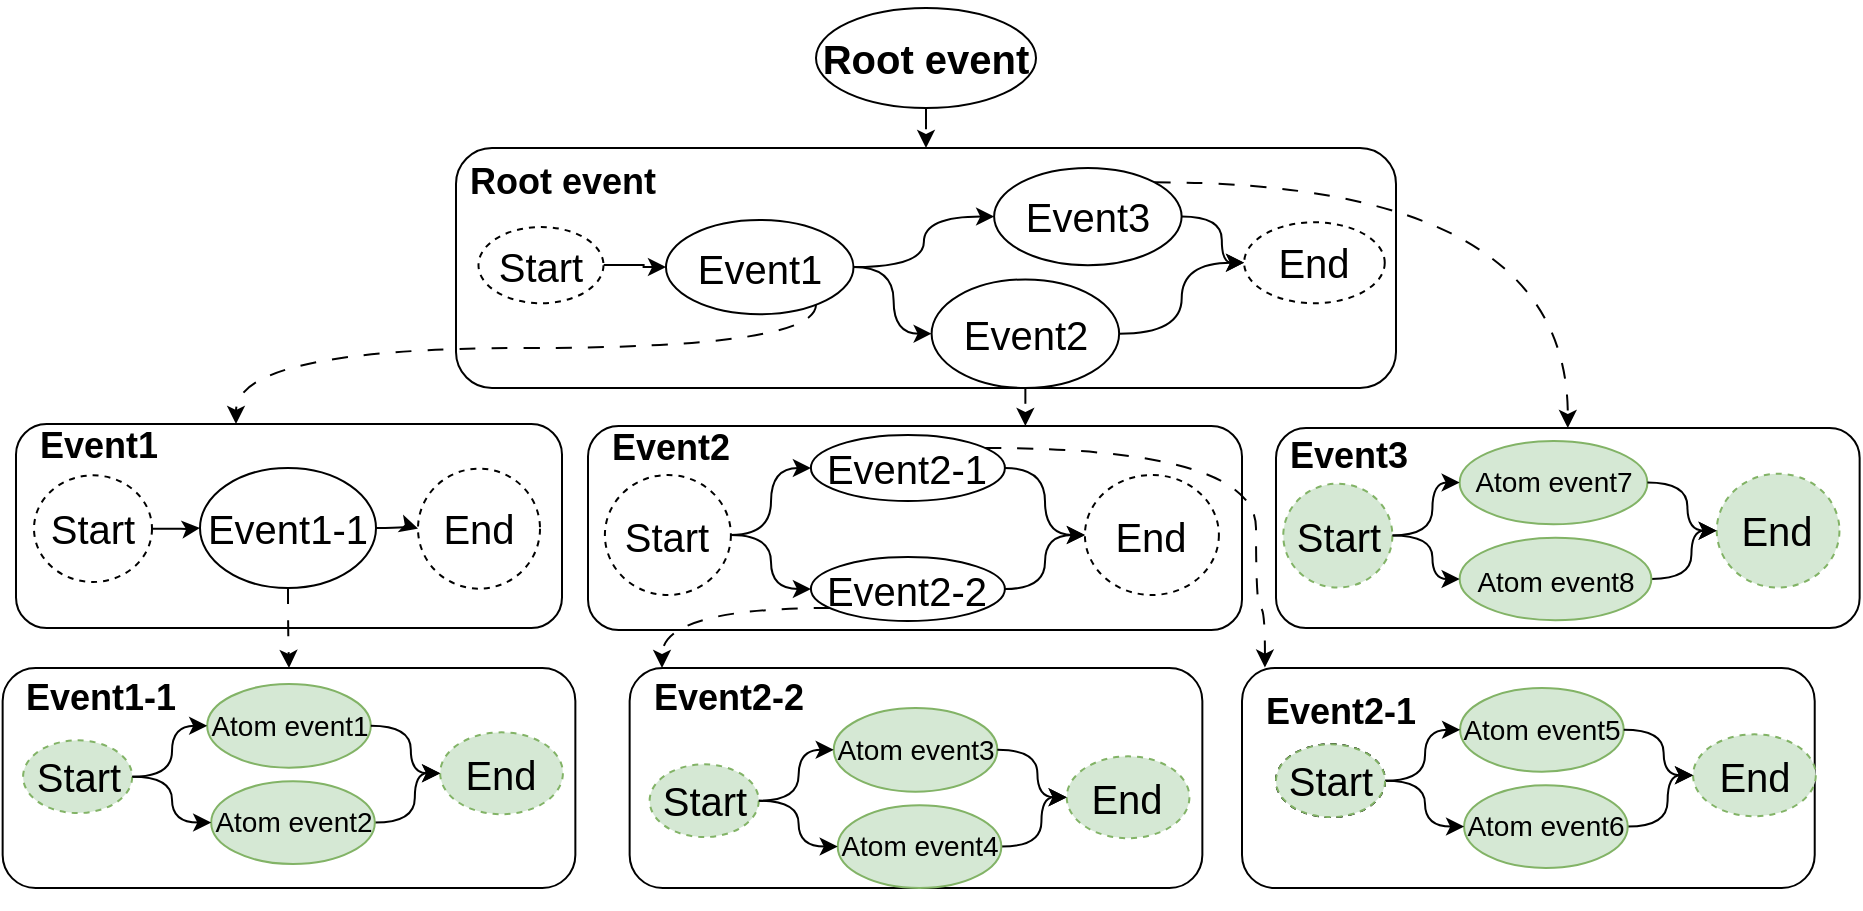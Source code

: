 <mxfile version="21.7.5" type="github">
  <diagram name="第 1 页" id="kducE6gqBiEI2L0WaiRr">
    <mxGraphModel dx="2867" dy="665" grid="1" gridSize="10" guides="1" tooltips="1" connect="1" arrows="1" fold="1" page="1" pageScale="1" pageWidth="827" pageHeight="1169" math="0" shadow="0">
      <root>
        <mxCell id="0" />
        <mxCell id="1" parent="0" />
        <mxCell id="SI7507P59rwNNI1zx-k7-13" value="&lt;h2 style=&quot;border-color: var(--border-color); text-align: center;&quot;&gt;&amp;nbsp; Event1&lt;/h2&gt;&lt;h2 style=&quot;border-color: var(--border-color);&quot;&gt;&lt;div style=&quot;border-color: var(--border-color);&quot;&gt;&lt;br&gt;&lt;/div&gt;&lt;div style=&quot;border-color: var(--border-color);&quot;&gt;&lt;br style=&quot;border-color: var(--border-color);&quot;&gt;&lt;/div&gt;&lt;div style=&quot;border-color: var(--border-color);&quot;&gt;&lt;br&gt;&lt;/div&gt;&lt;/h2&gt;" style="rounded=1;whiteSpace=wrap;html=1;align=left;strokeColor=default;" parent="1" vertex="1">
          <mxGeometry x="-1440" y="288" width="273" height="102" as="geometry" />
        </mxCell>
        <mxCell id="SI7507P59rwNNI1zx-k7-38" value="&lt;h2 style=&quot;border-color: var(--border-color); text-align: center;&quot;&gt;&amp;nbsp; Event2&lt;/h2&gt;&lt;h2 style=&quot;border-color: var(--border-color);&quot;&gt;&lt;div style=&quot;border-color: var(--border-color);&quot;&gt;&lt;br style=&quot;border-color: var(--border-color);&quot;&gt;&lt;/div&gt;&lt;div style=&quot;border-color: var(--border-color);&quot;&gt;&lt;br style=&quot;border-color: var(--border-color);&quot;&gt;&lt;/div&gt;&lt;div style=&quot;border-color: var(--border-color);&quot;&gt;&lt;br&gt;&lt;/div&gt;&lt;/h2&gt;" style="rounded=1;whiteSpace=wrap;html=1;align=left;strokeColor=default;" parent="1" vertex="1">
          <mxGeometry x="-1154" y="289" width="327" height="102" as="geometry" />
        </mxCell>
        <mxCell id="SI7507P59rwNNI1zx-k7-60" value="&lt;h2 style=&quot;border-color: var(--border-color); text-align: center;&quot;&gt;&amp;nbsp; Event1-1&lt;/h2&gt;&lt;h2 style=&quot;border-color: var(--border-color); text-align: center;&quot;&gt;&lt;div style=&quot;border-color: var(--border-color);&quot;&gt;&lt;br&gt;&lt;/div&gt;&lt;div style=&quot;border-color: var(--border-color);&quot;&gt;&lt;br&gt;&lt;/div&gt;&lt;div style=&quot;border-color: var(--border-color);&quot;&gt;&lt;br&gt;&lt;/div&gt;&lt;/h2&gt;" style="rounded=1;whiteSpace=wrap;html=1;align=left;" parent="1" vertex="1">
          <mxGeometry x="-1446.68" y="410" width="286.36" height="110" as="geometry" />
        </mxCell>
        <mxCell id="SI7507P59rwNNI1zx-k7-90" value="&lt;h2 style=&quot;border-color: var(--border-color); text-align: center;&quot;&gt;&amp;nbsp; Event2-2&lt;/h2&gt;&lt;h2 style=&quot;border-color: var(--border-color); text-align: center;&quot;&gt;&lt;div style=&quot;border-color: var(--border-color);&quot;&gt;&lt;br&gt;&lt;/div&gt;&lt;div style=&quot;border-color: var(--border-color);&quot;&gt;&lt;br&gt;&lt;/div&gt;&lt;div style=&quot;border-color: var(--border-color);&quot;&gt;&lt;br&gt;&lt;/div&gt;&lt;/h2&gt;" style="rounded=1;whiteSpace=wrap;html=1;align=left;strokeColor=default;" parent="1" vertex="1">
          <mxGeometry x="-1133.18" y="410" width="286.36" height="110" as="geometry" />
        </mxCell>
        <mxCell id="SI7507P59rwNNI1zx-k7-100" value="&lt;h2 style=&quot;border-color: var(--border-color); text-align: center;&quot;&gt;&amp;nbsp; Event2-1&lt;/h2&gt;&lt;div&gt;&lt;br&gt;&lt;/div&gt;&lt;h2 style=&quot;border-color: var(--border-color);&quot;&gt;&lt;div style=&quot;border-color: var(--border-color);&quot;&gt;&lt;br&gt;&lt;/div&gt;&lt;/h2&gt;" style="rounded=1;whiteSpace=wrap;html=1;align=left;strokeColor=default;" parent="1" vertex="1">
          <mxGeometry x="-827" y="410" width="286.36" height="110" as="geometry" />
        </mxCell>
        <mxCell id="SI7507P59rwNNI1zx-k7-24" value="" style="edgeStyle=orthogonalEdgeStyle;rounded=0;orthogonalLoop=1;jettySize=auto;html=1;curved=1;dashed=1;dashPattern=8 8;" parent="1" source="SI7507P59rwNNI1zx-k7-1" target="SI7507P59rwNNI1zx-k7-3" edge="1">
          <mxGeometry relative="1" as="geometry">
            <mxPoint x="-1000" y="65" as="targetPoint" />
          </mxGeometry>
        </mxCell>
        <mxCell id="SI7507P59rwNNI1zx-k7-1" value="&lt;h2 style=&quot;font-size: 20px;&quot;&gt;Root event&lt;/h2&gt;" style="ellipse;whiteSpace=wrap;html=1;fontSize=20;" parent="1" vertex="1">
          <mxGeometry x="-1040" y="80" width="110" height="50" as="geometry" />
        </mxCell>
        <mxCell id="SI7507P59rwNNI1zx-k7-37" value="" style="edgeStyle=orthogonalEdgeStyle;rounded=0;orthogonalLoop=1;jettySize=auto;html=1;curved=1;" parent="1" source="SI7507P59rwNNI1zx-k7-15" target="SI7507P59rwNNI1zx-k7-35" edge="1">
          <mxGeometry relative="1" as="geometry" />
        </mxCell>
        <mxCell id="SI7507P59rwNNI1zx-k7-151" value="" style="edgeStyle=orthogonalEdgeStyle;rounded=0;orthogonalLoop=1;jettySize=auto;html=1;curved=1;dashed=1;dashPattern=8 8;" parent="1" source="SI7507P59rwNNI1zx-k7-15" target="SI7507P59rwNNI1zx-k7-60" edge="1">
          <mxGeometry relative="1" as="geometry" />
        </mxCell>
        <mxCell id="SI7507P59rwNNI1zx-k7-25" value="" style="edgeStyle=orthogonalEdgeStyle;rounded=0;orthogonalLoop=1;jettySize=auto;html=1;curved=1;dashed=1;dashPattern=8 8;" parent="1" source="SI7507P59rwNNI1zx-k7-2" target="SI7507P59rwNNI1zx-k7-13" edge="1">
          <mxGeometry relative="1" as="geometry">
            <Array as="points">
              <mxPoint x="-1040" y="250" />
              <mxPoint x="-1330" y="250" />
            </Array>
          </mxGeometry>
        </mxCell>
        <mxCell id="SI7507P59rwNNI1zx-k7-15" value="&lt;h2 style=&quot;border-color: var(--border-color); font-size: 20px;&quot;&gt;&lt;span style=&quot;font-weight: normal; font-size: 20px;&quot;&gt;Event1-1&lt;/span&gt;&lt;/h2&gt;" style="ellipse;whiteSpace=wrap;html=1;fontSize=20;" parent="1" vertex="1">
          <mxGeometry x="-1348" y="310" width="88" height="60" as="geometry" />
        </mxCell>
        <mxCell id="SI7507P59rwNNI1zx-k7-36" value="" style="edgeStyle=orthogonalEdgeStyle;rounded=0;orthogonalLoop=1;jettySize=auto;html=1;curved=1;" parent="1" source="SI7507P59rwNNI1zx-k7-34" target="SI7507P59rwNNI1zx-k7-15" edge="1">
          <mxGeometry relative="1" as="geometry" />
        </mxCell>
        <mxCell id="SI7507P59rwNNI1zx-k7-34" value="Start" style="ellipse;whiteSpace=wrap;html=1;dashed=1;fontSize=20;" parent="1" vertex="1">
          <mxGeometry x="-1431" y="313.67" width="59" height="53.33" as="geometry" />
        </mxCell>
        <mxCell id="SI7507P59rwNNI1zx-k7-35" value="End" style="ellipse;whiteSpace=wrap;html=1;dashed=1;fontSize=20;" parent="1" vertex="1">
          <mxGeometry x="-1239" y="310.33" width="61" height="60" as="geometry" />
        </mxCell>
        <mxCell id="SI7507P59rwNNI1zx-k7-39" value="" style="edgeStyle=orthogonalEdgeStyle;rounded=0;orthogonalLoop=1;jettySize=auto;html=1;curved=1;" parent="1" source="SI7507P59rwNNI1zx-k7-40" target="SI7507P59rwNNI1zx-k7-43" edge="1">
          <mxGeometry relative="1" as="geometry" />
        </mxCell>
        <mxCell id="SI7507P59rwNNI1zx-k7-152" value="" style="edgeStyle=orthogonalEdgeStyle;rounded=0;orthogonalLoop=1;jettySize=auto;html=1;curved=1;dashed=1;dashPattern=8 8;" parent="1" source="SI7507P59rwNNI1zx-k7-46" target="SI7507P59rwNNI1zx-k7-90" edge="1">
          <mxGeometry relative="1" as="geometry">
            <Array as="points">
              <mxPoint x="-1117" y="380" />
            </Array>
          </mxGeometry>
        </mxCell>
        <mxCell id="SI7507P59rwNNI1zx-k7-40" value="&lt;h2 style=&quot;border-color: var(--border-color); font-size: 20px;&quot;&gt;&lt;span style=&quot;font-weight: normal; font-size: 20px;&quot;&gt;Event2-1&lt;/span&gt;&lt;/h2&gt;" style="ellipse;whiteSpace=wrap;html=1;fontStyle=1;fontSize=20;" parent="1" vertex="1">
          <mxGeometry x="-1042.55" y="293.5" width="97" height="33" as="geometry" />
        </mxCell>
        <mxCell id="SI7507P59rwNNI1zx-k7-41" value="" style="edgeStyle=orthogonalEdgeStyle;rounded=0;orthogonalLoop=1;jettySize=auto;html=1;curved=1;" parent="1" source="SI7507P59rwNNI1zx-k7-42" target="SI7507P59rwNNI1zx-k7-40" edge="1">
          <mxGeometry relative="1" as="geometry" />
        </mxCell>
        <mxCell id="SI7507P59rwNNI1zx-k7-47" value="" style="edgeStyle=orthogonalEdgeStyle;rounded=0;orthogonalLoop=1;jettySize=auto;html=1;curved=1;" parent="1" source="SI7507P59rwNNI1zx-k7-42" target="SI7507P59rwNNI1zx-k7-46" edge="1">
          <mxGeometry relative="1" as="geometry" />
        </mxCell>
        <mxCell id="SI7507P59rwNNI1zx-k7-42" value="Start" style="ellipse;whiteSpace=wrap;html=1;dashed=1;fontSize=20;" parent="1" vertex="1">
          <mxGeometry x="-1145.55" y="313.5" width="63" height="60" as="geometry" />
        </mxCell>
        <mxCell id="SI7507P59rwNNI1zx-k7-43" value="End" style="ellipse;whiteSpace=wrap;html=1;dashed=1;fontSize=20;" parent="1" vertex="1">
          <mxGeometry x="-905.55" y="313.5" width="67" height="60" as="geometry" />
        </mxCell>
        <mxCell id="SI7507P59rwNNI1zx-k7-45" value="" style="edgeStyle=orthogonalEdgeStyle;rounded=0;orthogonalLoop=1;jettySize=auto;html=1;curved=1;dashed=1;dashPattern=8 8;" parent="1" source="SI7507P59rwNNI1zx-k7-5" target="SI7507P59rwNNI1zx-k7-38" edge="1">
          <mxGeometry relative="1" as="geometry">
            <mxPoint x="-1080" y="230" as="sourcePoint" />
            <mxPoint x="-1320" y="330" as="targetPoint" />
            <Array as="points">
              <mxPoint x="-960" y="270" />
              <mxPoint x="-960" y="270" />
            </Array>
          </mxGeometry>
        </mxCell>
        <mxCell id="SI7507P59rwNNI1zx-k7-48" value="" style="edgeStyle=orthogonalEdgeStyle;rounded=0;orthogonalLoop=1;jettySize=auto;html=1;curved=1;" parent="1" source="SI7507P59rwNNI1zx-k7-46" target="SI7507P59rwNNI1zx-k7-43" edge="1">
          <mxGeometry relative="1" as="geometry" />
        </mxCell>
        <mxCell id="SI7507P59rwNNI1zx-k7-153" value="" style="edgeStyle=orthogonalEdgeStyle;rounded=0;orthogonalLoop=1;jettySize=auto;html=1;curved=1;dashed=1;dashPattern=8 8;entryX=0.04;entryY=-0.002;entryDx=0;entryDy=0;entryPerimeter=0;" parent="1" source="SI7507P59rwNNI1zx-k7-40" target="SI7507P59rwNNI1zx-k7-100" edge="1">
          <mxGeometry relative="1" as="geometry">
            <Array as="points">
              <mxPoint x="-820" y="300" />
              <mxPoint x="-820" y="380" />
              <mxPoint x="-815" y="380" />
            </Array>
          </mxGeometry>
        </mxCell>
        <mxCell id="SI7507P59rwNNI1zx-k7-46" value="&lt;h2 style=&quot;border-color: var(--border-color); font-size: 20px;&quot;&gt;&lt;span style=&quot;font-weight: normal; font-size: 20px;&quot;&gt;Event2-2&lt;/span&gt;&lt;/h2&gt;" style="ellipse;whiteSpace=wrap;html=1;fontStyle=1;fontSize=20;" parent="1" vertex="1">
          <mxGeometry x="-1042.55" y="354.5" width="97" height="32" as="geometry" />
        </mxCell>
        <mxCell id="SI7507P59rwNNI1zx-k7-58" value="" style="edgeStyle=orthogonalEdgeStyle;rounded=0;orthogonalLoop=1;jettySize=auto;html=1;curved=1;entryX=0.5;entryY=0;entryDx=0;entryDy=0;exitX=1;exitY=0;exitDx=0;exitDy=0;dashed=1;dashPattern=8 8;" parent="1" source="SI7507P59rwNNI1zx-k7-4" target="SI7507P59rwNNI1zx-k7-49" edge="1">
          <mxGeometry relative="1" as="geometry">
            <mxPoint x="-810" y="150" as="sourcePoint" />
            <mxPoint x="-770" y="187" as="targetPoint" />
          </mxGeometry>
        </mxCell>
        <mxCell id="SI7507P59rwNNI1zx-k7-3" value="&lt;h2&gt;&lt;/h2&gt;&lt;h2 style=&quot;border-color: var(--border-color); text-align: center;&quot;&gt;&amp;nbsp;Root event&lt;/h2&gt;&lt;div&gt;&lt;br&gt;&lt;/div&gt;&lt;div&gt;&lt;br&gt;&lt;/div&gt;&lt;div&gt;&lt;br&gt;&lt;/div&gt;&lt;div&gt;&lt;br&gt;&lt;/div&gt;&lt;div&gt;&lt;br&gt;&lt;/div&gt;&lt;div&gt;&lt;br&gt;&lt;/div&gt;" style="rounded=1;whiteSpace=wrap;html=1;align=left;fillColor=none;" parent="1" vertex="1">
          <mxGeometry x="-1220" y="150" width="470" height="120" as="geometry" />
        </mxCell>
        <mxCell id="SI7507P59rwNNI1zx-k7-113" value="" style="group;strokeColor=none;" parent="1" vertex="1" connectable="0">
          <mxGeometry x="-1436.453" y="418" width="269.906" height="90" as="geometry" />
        </mxCell>
        <mxCell id="SI7507P59rwNNI1zx-k7-62" value="&lt;h2 style=&quot;border-color: var(--border-color); font-size: 14px;&quot;&gt;&lt;span style=&quot;font-weight: normal;&quot;&gt;Atom event1&lt;/span&gt;&lt;/h2&gt;" style="ellipse;whiteSpace=wrap;html=1;fillColor=#d5e8d4;strokeColor=#82b366;fontStyle=1" parent="SI7507P59rwNNI1zx-k7-113" vertex="1">
          <mxGeometry x="92.043" width="81.82" height="41.82" as="geometry" />
        </mxCell>
        <mxCell id="SI7507P59rwNNI1zx-k7-63" value="" style="edgeStyle=orthogonalEdgeStyle;rounded=0;orthogonalLoop=1;jettySize=auto;html=1;curved=1;" parent="SI7507P59rwNNI1zx-k7-113" source="SI7507P59rwNNI1zx-k7-64" target="SI7507P59rwNNI1zx-k7-62" edge="1">
          <mxGeometry relative="1" as="geometry" />
        </mxCell>
        <mxCell id="SI7507P59rwNNI1zx-k7-64" value="Start" style="ellipse;whiteSpace=wrap;html=1;dashed=1;fillColor=#d5e8d4;strokeColor=#82b366;fontSize=20;" parent="SI7507P59rwNNI1zx-k7-113" vertex="1">
          <mxGeometry y="28.182" width="54.545" height="36.361" as="geometry" />
        </mxCell>
        <mxCell id="SI7507P59rwNNI1zx-k7-65" value="End" style="ellipse;whiteSpace=wrap;html=1;dashed=1;fillColor=#d5e8d4;strokeColor=#82b366;fontSize=20;" parent="SI7507P59rwNNI1zx-k7-113" vertex="1">
          <mxGeometry x="208.543" y="24.182" width="61.363" height="40.909" as="geometry" />
        </mxCell>
        <mxCell id="SI7507P59rwNNI1zx-k7-61" value="" style="edgeStyle=orthogonalEdgeStyle;rounded=0;orthogonalLoop=1;jettySize=auto;html=1;curved=1;" parent="SI7507P59rwNNI1zx-k7-113" source="SI7507P59rwNNI1zx-k7-62" target="SI7507P59rwNNI1zx-k7-65" edge="1">
          <mxGeometry relative="1" as="geometry" />
        </mxCell>
        <mxCell id="SI7507P59rwNNI1zx-k7-68" value="" style="edgeStyle=orthogonalEdgeStyle;rounded=0;orthogonalLoop=1;jettySize=auto;html=1;curved=1;" parent="SI7507P59rwNNI1zx-k7-113" source="SI7507P59rwNNI1zx-k7-66" target="SI7507P59rwNNI1zx-k7-65" edge="1">
          <mxGeometry relative="1" as="geometry" />
        </mxCell>
        <mxCell id="SI7507P59rwNNI1zx-k7-66" value="&lt;h2 style=&quot;border-color: var(--border-color); font-size: 14px;&quot;&gt;&lt;span style=&quot;font-weight: normal;&quot;&gt;Atom event2&lt;/span&gt;&lt;/h2&gt;" style="ellipse;whiteSpace=wrap;html=1;fillColor=#d5e8d4;strokeColor=#82b366;fontStyle=1" parent="SI7507P59rwNNI1zx-k7-113" vertex="1">
          <mxGeometry x="94.043" y="48.64" width="81.82" height="41.36" as="geometry" />
        </mxCell>
        <mxCell id="SI7507P59rwNNI1zx-k7-67" value="" style="edgeStyle=orthogonalEdgeStyle;rounded=0;orthogonalLoop=1;jettySize=auto;html=1;curved=1;" parent="SI7507P59rwNNI1zx-k7-113" source="SI7507P59rwNNI1zx-k7-64" target="SI7507P59rwNNI1zx-k7-66" edge="1">
          <mxGeometry relative="1" as="geometry" />
        </mxCell>
        <mxCell id="SI7507P59rwNNI1zx-k7-122" value="" style="group" parent="1" vertex="1" connectable="0">
          <mxGeometry x="-1123.183" y="430" width="269.906" height="90" as="geometry" />
        </mxCell>
        <mxCell id="SI7507P59rwNNI1zx-k7-123" value="&lt;h2 style=&quot;border-color: var(--border-color); font-size: 14px;&quot;&gt;&lt;span style=&quot;font-weight: normal;&quot;&gt;Atom event3&lt;/span&gt;&lt;/h2&gt;" style="ellipse;whiteSpace=wrap;html=1;fillColor=#d5e8d4;strokeColor=#82b366;" parent="SI7507P59rwNNI1zx-k7-122" vertex="1">
          <mxGeometry x="92.043" width="81.82" height="41.82" as="geometry" />
        </mxCell>
        <mxCell id="SI7507P59rwNNI1zx-k7-124" value="" style="edgeStyle=orthogonalEdgeStyle;rounded=0;orthogonalLoop=1;jettySize=auto;html=1;curved=1;" parent="SI7507P59rwNNI1zx-k7-122" source="SI7507P59rwNNI1zx-k7-125" target="SI7507P59rwNNI1zx-k7-123" edge="1">
          <mxGeometry relative="1" as="geometry" />
        </mxCell>
        <mxCell id="SI7507P59rwNNI1zx-k7-125" value="Start" style="ellipse;whiteSpace=wrap;html=1;dashed=1;fillColor=#d5e8d4;strokeColor=#82b366;fontSize=20;" parent="SI7507P59rwNNI1zx-k7-122" vertex="1">
          <mxGeometry y="28.182" width="54.545" height="36.361" as="geometry" />
        </mxCell>
        <mxCell id="SI7507P59rwNNI1zx-k7-126" value="End" style="ellipse;whiteSpace=wrap;html=1;dashed=1;fillColor=#d5e8d4;strokeColor=#82b366;fontSize=20;" parent="SI7507P59rwNNI1zx-k7-122" vertex="1">
          <mxGeometry x="208.543" y="24.182" width="61.363" height="40.909" as="geometry" />
        </mxCell>
        <mxCell id="SI7507P59rwNNI1zx-k7-127" value="" style="edgeStyle=orthogonalEdgeStyle;rounded=0;orthogonalLoop=1;jettySize=auto;html=1;curved=1;" parent="SI7507P59rwNNI1zx-k7-122" source="SI7507P59rwNNI1zx-k7-123" target="SI7507P59rwNNI1zx-k7-126" edge="1">
          <mxGeometry relative="1" as="geometry" />
        </mxCell>
        <mxCell id="SI7507P59rwNNI1zx-k7-128" value="" style="edgeStyle=orthogonalEdgeStyle;rounded=0;orthogonalLoop=1;jettySize=auto;html=1;curved=1;" parent="SI7507P59rwNNI1zx-k7-122" source="SI7507P59rwNNI1zx-k7-129" target="SI7507P59rwNNI1zx-k7-126" edge="1">
          <mxGeometry relative="1" as="geometry" />
        </mxCell>
        <mxCell id="SI7507P59rwNNI1zx-k7-129" value="&lt;h2 style=&quot;border-color: var(--border-color); font-size: 14px;&quot;&gt;&lt;span style=&quot;font-weight: normal;&quot;&gt;Atom event4&lt;/span&gt;&lt;/h2&gt;" style="ellipse;whiteSpace=wrap;html=1;fillColor=#d5e8d4;strokeColor=#82b366;" parent="SI7507P59rwNNI1zx-k7-122" vertex="1">
          <mxGeometry x="94.043" y="48.64" width="81.82" height="41.36" as="geometry" />
        </mxCell>
        <mxCell id="SI7507P59rwNNI1zx-k7-130" value="" style="edgeStyle=orthogonalEdgeStyle;rounded=0;orthogonalLoop=1;jettySize=auto;html=1;curved=1;" parent="SI7507P59rwNNI1zx-k7-122" source="SI7507P59rwNNI1zx-k7-125" target="SI7507P59rwNNI1zx-k7-129" edge="1">
          <mxGeometry relative="1" as="geometry" />
        </mxCell>
        <mxCell id="SI7507P59rwNNI1zx-k7-131" value="" style="group" parent="1" vertex="1" connectable="0">
          <mxGeometry x="-810.003" y="420" width="269.906" height="90" as="geometry" />
        </mxCell>
        <mxCell id="SI7507P59rwNNI1zx-k7-132" value="&lt;h2 style=&quot;border-color: var(--border-color); font-size: 14px;&quot;&gt;&lt;span style=&quot;font-weight: normal;&quot;&gt;Atom event5&lt;/span&gt;&lt;/h2&gt;" style="ellipse;whiteSpace=wrap;html=1;fillColor=#d5e8d4;strokeColor=#82b366;" parent="SI7507P59rwNNI1zx-k7-131" vertex="1">
          <mxGeometry x="92.043" width="81.82" height="41.82" as="geometry" />
        </mxCell>
        <mxCell id="SI7507P59rwNNI1zx-k7-133" value="" style="edgeStyle=orthogonalEdgeStyle;rounded=0;orthogonalLoop=1;jettySize=auto;html=1;curved=1;" parent="SI7507P59rwNNI1zx-k7-131" source="SI7507P59rwNNI1zx-k7-134" target="SI7507P59rwNNI1zx-k7-132" edge="1">
          <mxGeometry relative="1" as="geometry" />
        </mxCell>
        <mxCell id="SI7507P59rwNNI1zx-k7-134" value="Start" style="ellipse;whiteSpace=wrap;html=1;dashed=1;" parent="SI7507P59rwNNI1zx-k7-131" vertex="1">
          <mxGeometry y="28.182" width="54.545" height="36.361" as="geometry" />
        </mxCell>
        <mxCell id="SI7507P59rwNNI1zx-k7-135" value="End" style="ellipse;whiteSpace=wrap;html=1;dashed=1;fillColor=#d5e8d4;strokeColor=#82b366;fontSize=20;" parent="SI7507P59rwNNI1zx-k7-131" vertex="1">
          <mxGeometry x="208.543" y="23.182" width="61.363" height="40.909" as="geometry" />
        </mxCell>
        <mxCell id="SI7507P59rwNNI1zx-k7-136" value="" style="edgeStyle=orthogonalEdgeStyle;rounded=0;orthogonalLoop=1;jettySize=auto;html=1;curved=1;" parent="SI7507P59rwNNI1zx-k7-131" source="SI7507P59rwNNI1zx-k7-132" target="SI7507P59rwNNI1zx-k7-135" edge="1">
          <mxGeometry relative="1" as="geometry" />
        </mxCell>
        <mxCell id="SI7507P59rwNNI1zx-k7-137" value="" style="edgeStyle=orthogonalEdgeStyle;rounded=0;orthogonalLoop=1;jettySize=auto;html=1;curved=1;" parent="SI7507P59rwNNI1zx-k7-131" source="SI7507P59rwNNI1zx-k7-138" target="SI7507P59rwNNI1zx-k7-135" edge="1">
          <mxGeometry relative="1" as="geometry" />
        </mxCell>
        <mxCell id="SI7507P59rwNNI1zx-k7-138" value="&lt;h2 style=&quot;border-color: var(--border-color); font-size: 14px;&quot;&gt;&lt;span style=&quot;font-weight: normal;&quot;&gt;Atom event6&lt;/span&gt;&lt;/h2&gt;" style="ellipse;whiteSpace=wrap;html=1;fillColor=#d5e8d4;strokeColor=#82b366;" parent="SI7507P59rwNNI1zx-k7-131" vertex="1">
          <mxGeometry x="94.043" y="48.64" width="81.82" height="41.36" as="geometry" />
        </mxCell>
        <mxCell id="SI7507P59rwNNI1zx-k7-139" value="" style="edgeStyle=orthogonalEdgeStyle;rounded=0;orthogonalLoop=1;jettySize=auto;html=1;curved=1;" parent="SI7507P59rwNNI1zx-k7-131" source="SI7507P59rwNNI1zx-k7-134" target="SI7507P59rwNNI1zx-k7-138" edge="1">
          <mxGeometry relative="1" as="geometry" />
        </mxCell>
        <mxCell id="SI7507P59rwNNI1zx-k7-149" value="Start" style="ellipse;whiteSpace=wrap;html=1;dashed=1;" parent="SI7507P59rwNNI1zx-k7-131" vertex="1">
          <mxGeometry y="28.182" width="54.545" height="36.361" as="geometry" />
        </mxCell>
        <mxCell id="SI7507P59rwNNI1zx-k7-150" value="Start" style="ellipse;whiteSpace=wrap;html=1;dashed=1;fillColor=#d5e8d4;strokeColor=#82b366;fontSize=20;" parent="SI7507P59rwNNI1zx-k7-131" vertex="1">
          <mxGeometry y="28.182" width="54.545" height="36.361" as="geometry" />
        </mxCell>
        <mxCell id="SI7507P59rwNNI1zx-k7-2" value="&lt;h2 style=&quot;border-color: var(--border-color); font-size: 20px;&quot;&gt;&lt;span style=&quot;font-weight: normal; font-size: 20px;&quot;&gt;Event1&lt;/span&gt;&lt;/h2&gt;" style="ellipse;whiteSpace=wrap;html=1;fontStyle=0;fontSize=20;" parent="1" vertex="1">
          <mxGeometry x="-1115" y="186" width="93.75" height="47.14" as="geometry" />
        </mxCell>
        <mxCell id="SI7507P59rwNNI1zx-k7-4" value="&lt;h2 style=&quot;border-color: var(--border-color); font-size: 20px;&quot;&gt;&lt;span style=&quot;font-weight: normal; font-size: 20px;&quot;&gt;Event3&lt;/span&gt;&lt;/h2&gt;" style="ellipse;whiteSpace=wrap;html=1;fontStyle=0;fontSize=20;" parent="1" vertex="1">
          <mxGeometry x="-950.94" y="160" width="93.75" height="48.57" as="geometry" />
        </mxCell>
        <mxCell id="SI7507P59rwNNI1zx-k7-28" value="" style="edgeStyle=orthogonalEdgeStyle;rounded=0;orthogonalLoop=1;jettySize=auto;html=1;curved=1;" parent="1" source="SI7507P59rwNNI1zx-k7-2" target="SI7507P59rwNNI1zx-k7-4" edge="1">
          <mxGeometry relative="1" as="geometry" />
        </mxCell>
        <mxCell id="SI7507P59rwNNI1zx-k7-5" value="&lt;h2 style=&quot;border-color: var(--border-color); font-size: 20px;&quot;&gt;&lt;span style=&quot;font-weight: normal; font-size: 20px;&quot;&gt;Event2&lt;/span&gt;&lt;/h2&gt;" style="ellipse;whiteSpace=wrap;html=1;fontStyle=0;fontSize=20;" parent="1" vertex="1">
          <mxGeometry x="-982.19" y="215.71" width="93.75" height="54.29" as="geometry" />
        </mxCell>
        <mxCell id="SI7507P59rwNNI1zx-k7-26" value="" style="edgeStyle=orthogonalEdgeStyle;rounded=0;orthogonalLoop=1;jettySize=auto;html=1;curved=1;" parent="1" source="SI7507P59rwNNI1zx-k7-2" target="SI7507P59rwNNI1zx-k7-5" edge="1">
          <mxGeometry relative="1" as="geometry" />
        </mxCell>
        <mxCell id="SI7507P59rwNNI1zx-k7-31" value="" style="edgeStyle=orthogonalEdgeStyle;rounded=0;orthogonalLoop=1;jettySize=auto;html=1;" parent="1" source="SI7507P59rwNNI1zx-k7-29" target="SI7507P59rwNNI1zx-k7-2" edge="1">
          <mxGeometry relative="1" as="geometry" />
        </mxCell>
        <mxCell id="SI7507P59rwNNI1zx-k7-29" value="Start" style="ellipse;whiteSpace=wrap;html=1;dashed=1;fontSize=20;" parent="1" vertex="1">
          <mxGeometry x="-1208.75" y="189.521" width="62.5" height="38.093" as="geometry" />
        </mxCell>
        <mxCell id="SI7507P59rwNNI1zx-k7-30" value="End" style="ellipse;whiteSpace=wrap;html=1;dashed=1;fontSize=20;" parent="1" vertex="1">
          <mxGeometry x="-825.938" y="187.143" width="70.312" height="40.471" as="geometry" />
        </mxCell>
        <mxCell id="SI7507P59rwNNI1zx-k7-32" value="" style="edgeStyle=orthogonalEdgeStyle;rounded=0;orthogonalLoop=1;jettySize=auto;html=1;curved=1;" parent="1" source="SI7507P59rwNNI1zx-k7-4" target="SI7507P59rwNNI1zx-k7-30" edge="1">
          <mxGeometry relative="1" as="geometry" />
        </mxCell>
        <mxCell id="SI7507P59rwNNI1zx-k7-33" value="" style="edgeStyle=orthogonalEdgeStyle;rounded=0;orthogonalLoop=1;jettySize=auto;html=1;curved=1;" parent="1" source="SI7507P59rwNNI1zx-k7-5" target="SI7507P59rwNNI1zx-k7-30" edge="1">
          <mxGeometry relative="1" as="geometry" />
        </mxCell>
        <mxCell id="SI7507P59rwNNI1zx-k7-49" value="&lt;h2 style=&quot;border-color: var(--border-color); text-align: center;&quot;&gt;&amp;nbsp;Event3&lt;/h2&gt;&lt;div&gt;&lt;br&gt;&lt;/div&gt;&lt;div&gt;&lt;br&gt;&lt;/div&gt;&lt;div&gt;&lt;br&gt;&lt;/div&gt;&lt;div&gt;&lt;br&gt;&lt;/div&gt;&lt;div&gt;&lt;br&gt;&lt;/div&gt;" style="rounded=1;whiteSpace=wrap;html=1;align=left;gradientColor=none;fillColor=none;strokeColor=default;" parent="1" vertex="1">
          <mxGeometry x="-810" y="290" width="291.82" height="100" as="geometry" />
        </mxCell>
        <mxCell id="SI7507P59rwNNI1zx-k7-140" value="" style="group" parent="1" vertex="1" connectable="0">
          <mxGeometry x="-798.18" y="296.5" width="269.91" height="89.62" as="geometry" />
        </mxCell>
        <mxCell id="SI7507P59rwNNI1zx-k7-141" value="&lt;h2 style=&quot;border-color: var(--border-color); font-size: 14px;&quot;&gt;&lt;span style=&quot;font-weight: normal;&quot;&gt;&lt;font style=&quot;font-size: 14px;&quot;&gt;Atom event7&lt;/font&gt;&lt;/span&gt;&lt;/h2&gt;" style="ellipse;whiteSpace=wrap;html=1;fillColor=#d5e8d4;strokeColor=#82b366;" parent="SI7507P59rwNNI1zx-k7-140" vertex="1">
          <mxGeometry x="80" width="93.87" height="41.64" as="geometry" />
        </mxCell>
        <mxCell id="SI7507P59rwNNI1zx-k7-142" value="" style="edgeStyle=orthogonalEdgeStyle;rounded=0;orthogonalLoop=1;jettySize=auto;html=1;curved=1;" parent="SI7507P59rwNNI1zx-k7-140" source="SI7507P59rwNNI1zx-k7-143" target="SI7507P59rwNNI1zx-k7-141" edge="1">
          <mxGeometry relative="1" as="geometry" />
        </mxCell>
        <mxCell id="SI7507P59rwNNI1zx-k7-143" value="Start" style="ellipse;whiteSpace=wrap;html=1;dashed=1;fillColor=#d5e8d4;strokeColor=#82b366;fontSize=20;" parent="SI7507P59rwNNI1zx-k7-140" vertex="1">
          <mxGeometry x="-8.18" y="21.33" width="54.55" height="51.94" as="geometry" />
        </mxCell>
        <mxCell id="SI7507P59rwNNI1zx-k7-144" value="End" style="ellipse;whiteSpace=wrap;html=1;dashed=1;fillColor=#d5e8d4;strokeColor=#82b366;fontSize=20;" parent="SI7507P59rwNNI1zx-k7-140" vertex="1">
          <mxGeometry x="208.55" y="16.35" width="61.36" height="56.92" as="geometry" />
        </mxCell>
        <mxCell id="SI7507P59rwNNI1zx-k7-145" value="" style="edgeStyle=orthogonalEdgeStyle;rounded=0;orthogonalLoop=1;jettySize=auto;html=1;curved=1;" parent="SI7507P59rwNNI1zx-k7-140" source="SI7507P59rwNNI1zx-k7-141" target="SI7507P59rwNNI1zx-k7-144" edge="1">
          <mxGeometry relative="1" as="geometry" />
        </mxCell>
        <mxCell id="SI7507P59rwNNI1zx-k7-146" value="" style="edgeStyle=orthogonalEdgeStyle;rounded=0;orthogonalLoop=1;jettySize=auto;html=1;curved=1;" parent="SI7507P59rwNNI1zx-k7-140" source="SI7507P59rwNNI1zx-k7-147" target="SI7507P59rwNNI1zx-k7-144" edge="1">
          <mxGeometry relative="1" as="geometry" />
        </mxCell>
        <mxCell id="SI7507P59rwNNI1zx-k7-147" value="&lt;h2 style=&quot;border-color: var(--border-color);&quot;&gt;&lt;font style=&quot;border-color: var(--border-color); font-size: 14px; font-weight: normal;&quot;&gt;Atom event8&lt;/font&gt;&lt;/h2&gt;" style="ellipse;whiteSpace=wrap;html=1;fillColor=#d5e8d4;strokeColor=#82b366;" parent="SI7507P59rwNNI1zx-k7-140" vertex="1">
          <mxGeometry x="80" y="48.43" width="95.87" height="41.19" as="geometry" />
        </mxCell>
        <mxCell id="SI7507P59rwNNI1zx-k7-148" value="" style="edgeStyle=orthogonalEdgeStyle;rounded=0;orthogonalLoop=1;jettySize=auto;html=1;curved=1;" parent="SI7507P59rwNNI1zx-k7-140" source="SI7507P59rwNNI1zx-k7-143" target="SI7507P59rwNNI1zx-k7-147" edge="1">
          <mxGeometry relative="1" as="geometry" />
        </mxCell>
      </root>
    </mxGraphModel>
  </diagram>
</mxfile>
